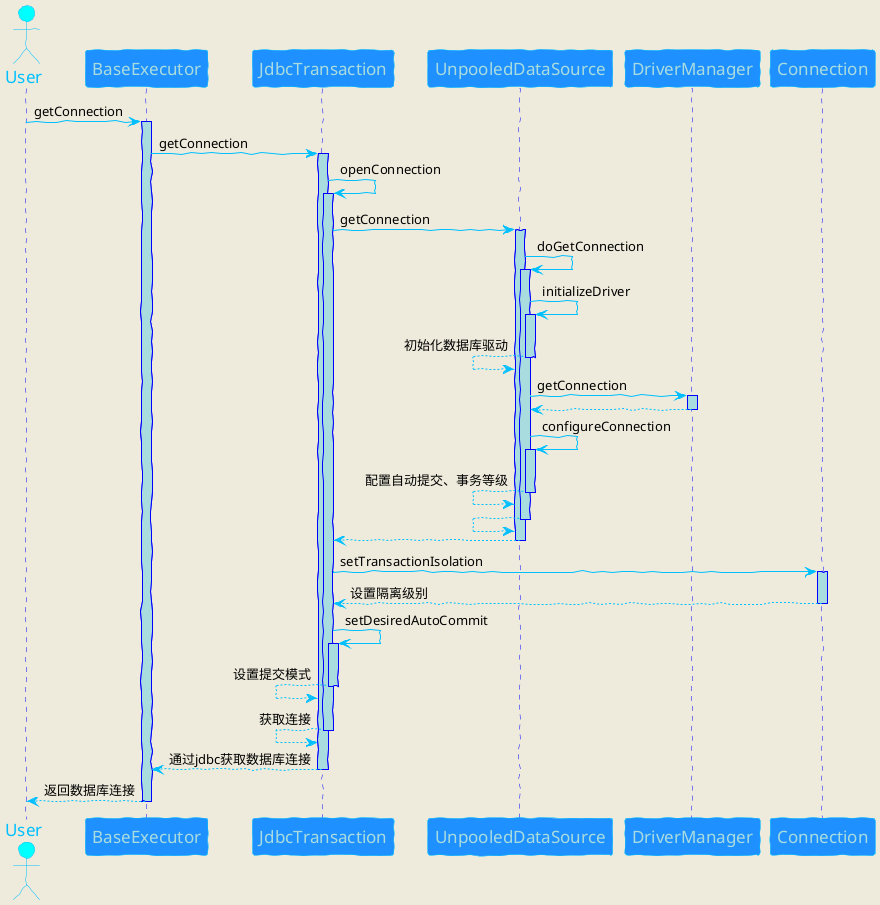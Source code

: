 @startuml
skinparam backgroundColor #EEEBDC
skinparam handwritten true

skinparam sequence {
	ArrowColor DeepSkyBlue
	ActorBorderColor DeepSkyBlue
	LifeLineBorderColor blue
	LifeLineBackgroundColor #A9DCDF

	ParticipantBorderColor DeepSkyBlue
	ParticipantBackgroundColor DodgerBlue
	ParticipantFontName Impact
	ParticipantFontSize 17
	ParticipantFontColor #A9DCDF

	ActorBackgroundColor aqua
	ActorFontColor DeepSkyBlue
	ActorFontSize 17
	ActorFontName Aapex
}
actor User

User -> BaseExecutor: getConnection
activate BaseExecutor

    BaseExecutor -> JdbcTransaction: getConnection
    activate JdbcTransaction

        JdbcTransaction -> JdbcTransaction: openConnection
        activate JdbcTransaction
            JdbcTransaction -> UnpooledDataSource: getConnection
            activate UnpooledDataSource
                UnpooledDataSource -> UnpooledDataSource: doGetConnection
                activate UnpooledDataSource
                    UnpooledDataSource -> UnpooledDataSource: initializeDriver
                    activate UnpooledDataSource
                    UnpooledDataSource <-- UnpooledDataSource: 初始化数据库驱动
                    deactivate UnpooledDataSource
                    UnpooledDataSource -> DriverManager: getConnection
                    activate DriverManager
                    UnpooledDataSource <-- DriverManager:
                    deactivate DriverManager
                    UnpooledDataSource -> UnpooledDataSource: configureConnection
                    activate UnpooledDataSource
                    UnpooledDataSource <-- UnpooledDataSource: 配置自动提交、事务等级
                    deactivate UnpooledDataSource
                UnpooledDataSource <-- UnpooledDataSource:
                deactivate UnpooledDataSource
            JdbcTransaction <-- UnpooledDataSource:
            deactivate UnpooledDataSource
            JdbcTransaction -> Connection: setTransactionIsolation
            activate Connection
            JdbcTransaction <-- Connection: 设置隔离级别
            deactivate Connection
            JdbcTransaction -> JdbcTransaction: setDesiredAutoCommit
            activate JdbcTransaction
            JdbcTransaction <-- JdbcTransaction: 设置提交模式
            deactivate JdbcTransaction
        JdbcTransaction <-- JdbcTransaction: 获取连接
        deactivate JdbcTransaction

    BaseExecutor <-- JdbcTransaction: 通过jdbc获取数据库连接
    deactivate JdbcTransaction

User <-- BaseExecutor: 返回数据库连接
deactivate BaseExecutor


@enduml